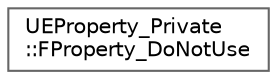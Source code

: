 digraph "Graphical Class Hierarchy"
{
 // INTERACTIVE_SVG=YES
 // LATEX_PDF_SIZE
  bgcolor="transparent";
  edge [fontname=Helvetica,fontsize=10,labelfontname=Helvetica,labelfontsize=10];
  node [fontname=Helvetica,fontsize=10,shape=box,height=0.2,width=0.4];
  rankdir="LR";
  Node0 [id="Node000000",label="UEProperty_Private\l::FProperty_DoNotUse",height=0.2,width=0.4,color="grey40", fillcolor="white", style="filled",URL="$d1/dc7/classUEProperty__Private_1_1FProperty__DoNotUse.html",tooltip="FProperty methods FOR INTERNAL USE ONLY – only authorized users should be making use of this."];
}
